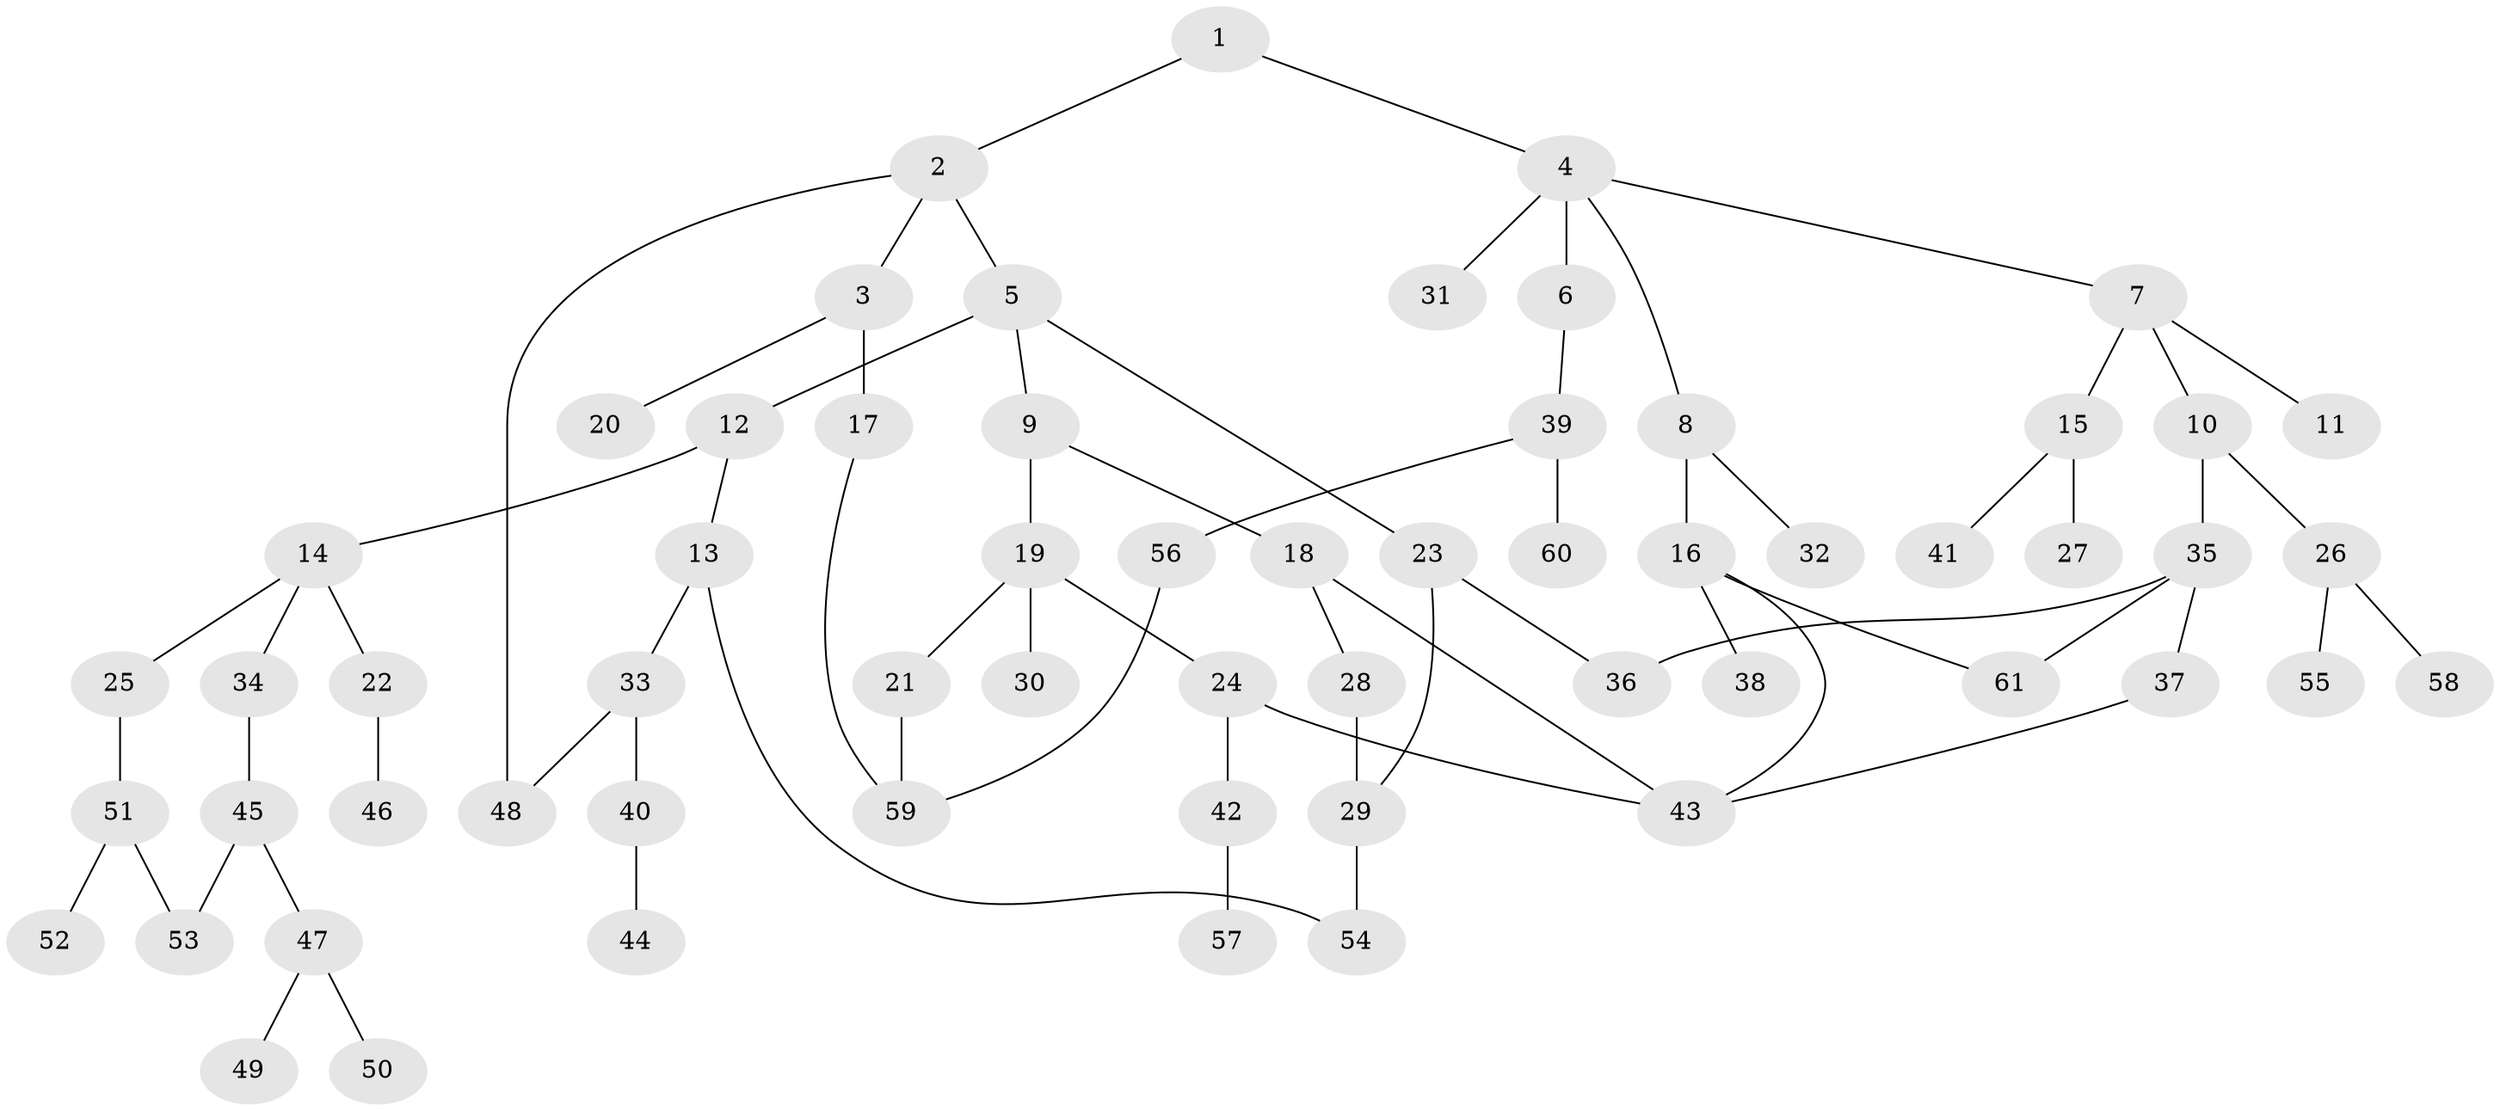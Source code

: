 // Generated by graph-tools (version 1.1) at 2025/10/02/27/25 16:10:51]
// undirected, 61 vertices, 71 edges
graph export_dot {
graph [start="1"]
  node [color=gray90,style=filled];
  1;
  2;
  3;
  4;
  5;
  6;
  7;
  8;
  9;
  10;
  11;
  12;
  13;
  14;
  15;
  16;
  17;
  18;
  19;
  20;
  21;
  22;
  23;
  24;
  25;
  26;
  27;
  28;
  29;
  30;
  31;
  32;
  33;
  34;
  35;
  36;
  37;
  38;
  39;
  40;
  41;
  42;
  43;
  44;
  45;
  46;
  47;
  48;
  49;
  50;
  51;
  52;
  53;
  54;
  55;
  56;
  57;
  58;
  59;
  60;
  61;
  1 -- 2;
  1 -- 4;
  2 -- 3;
  2 -- 5;
  2 -- 48;
  3 -- 17;
  3 -- 20;
  4 -- 6;
  4 -- 7;
  4 -- 8;
  4 -- 31;
  5 -- 9;
  5 -- 12;
  5 -- 23;
  6 -- 39;
  7 -- 10;
  7 -- 11;
  7 -- 15;
  8 -- 16;
  8 -- 32;
  9 -- 18;
  9 -- 19;
  10 -- 26;
  10 -- 35;
  12 -- 13;
  12 -- 14;
  13 -- 33;
  13 -- 54;
  14 -- 22;
  14 -- 25;
  14 -- 34;
  15 -- 27;
  15 -- 41;
  16 -- 38;
  16 -- 61;
  16 -- 43;
  17 -- 59;
  18 -- 28;
  18 -- 43;
  19 -- 21;
  19 -- 24;
  19 -- 30;
  21 -- 59;
  22 -- 46;
  23 -- 29;
  23 -- 36;
  24 -- 42;
  24 -- 43;
  25 -- 51;
  26 -- 55;
  26 -- 58;
  28 -- 29;
  29 -- 54;
  33 -- 40;
  33 -- 48;
  34 -- 45;
  35 -- 36;
  35 -- 37;
  35 -- 61;
  37 -- 43;
  39 -- 56;
  39 -- 60;
  40 -- 44;
  42 -- 57;
  45 -- 47;
  45 -- 53;
  47 -- 49;
  47 -- 50;
  51 -- 52;
  51 -- 53;
  56 -- 59;
}
